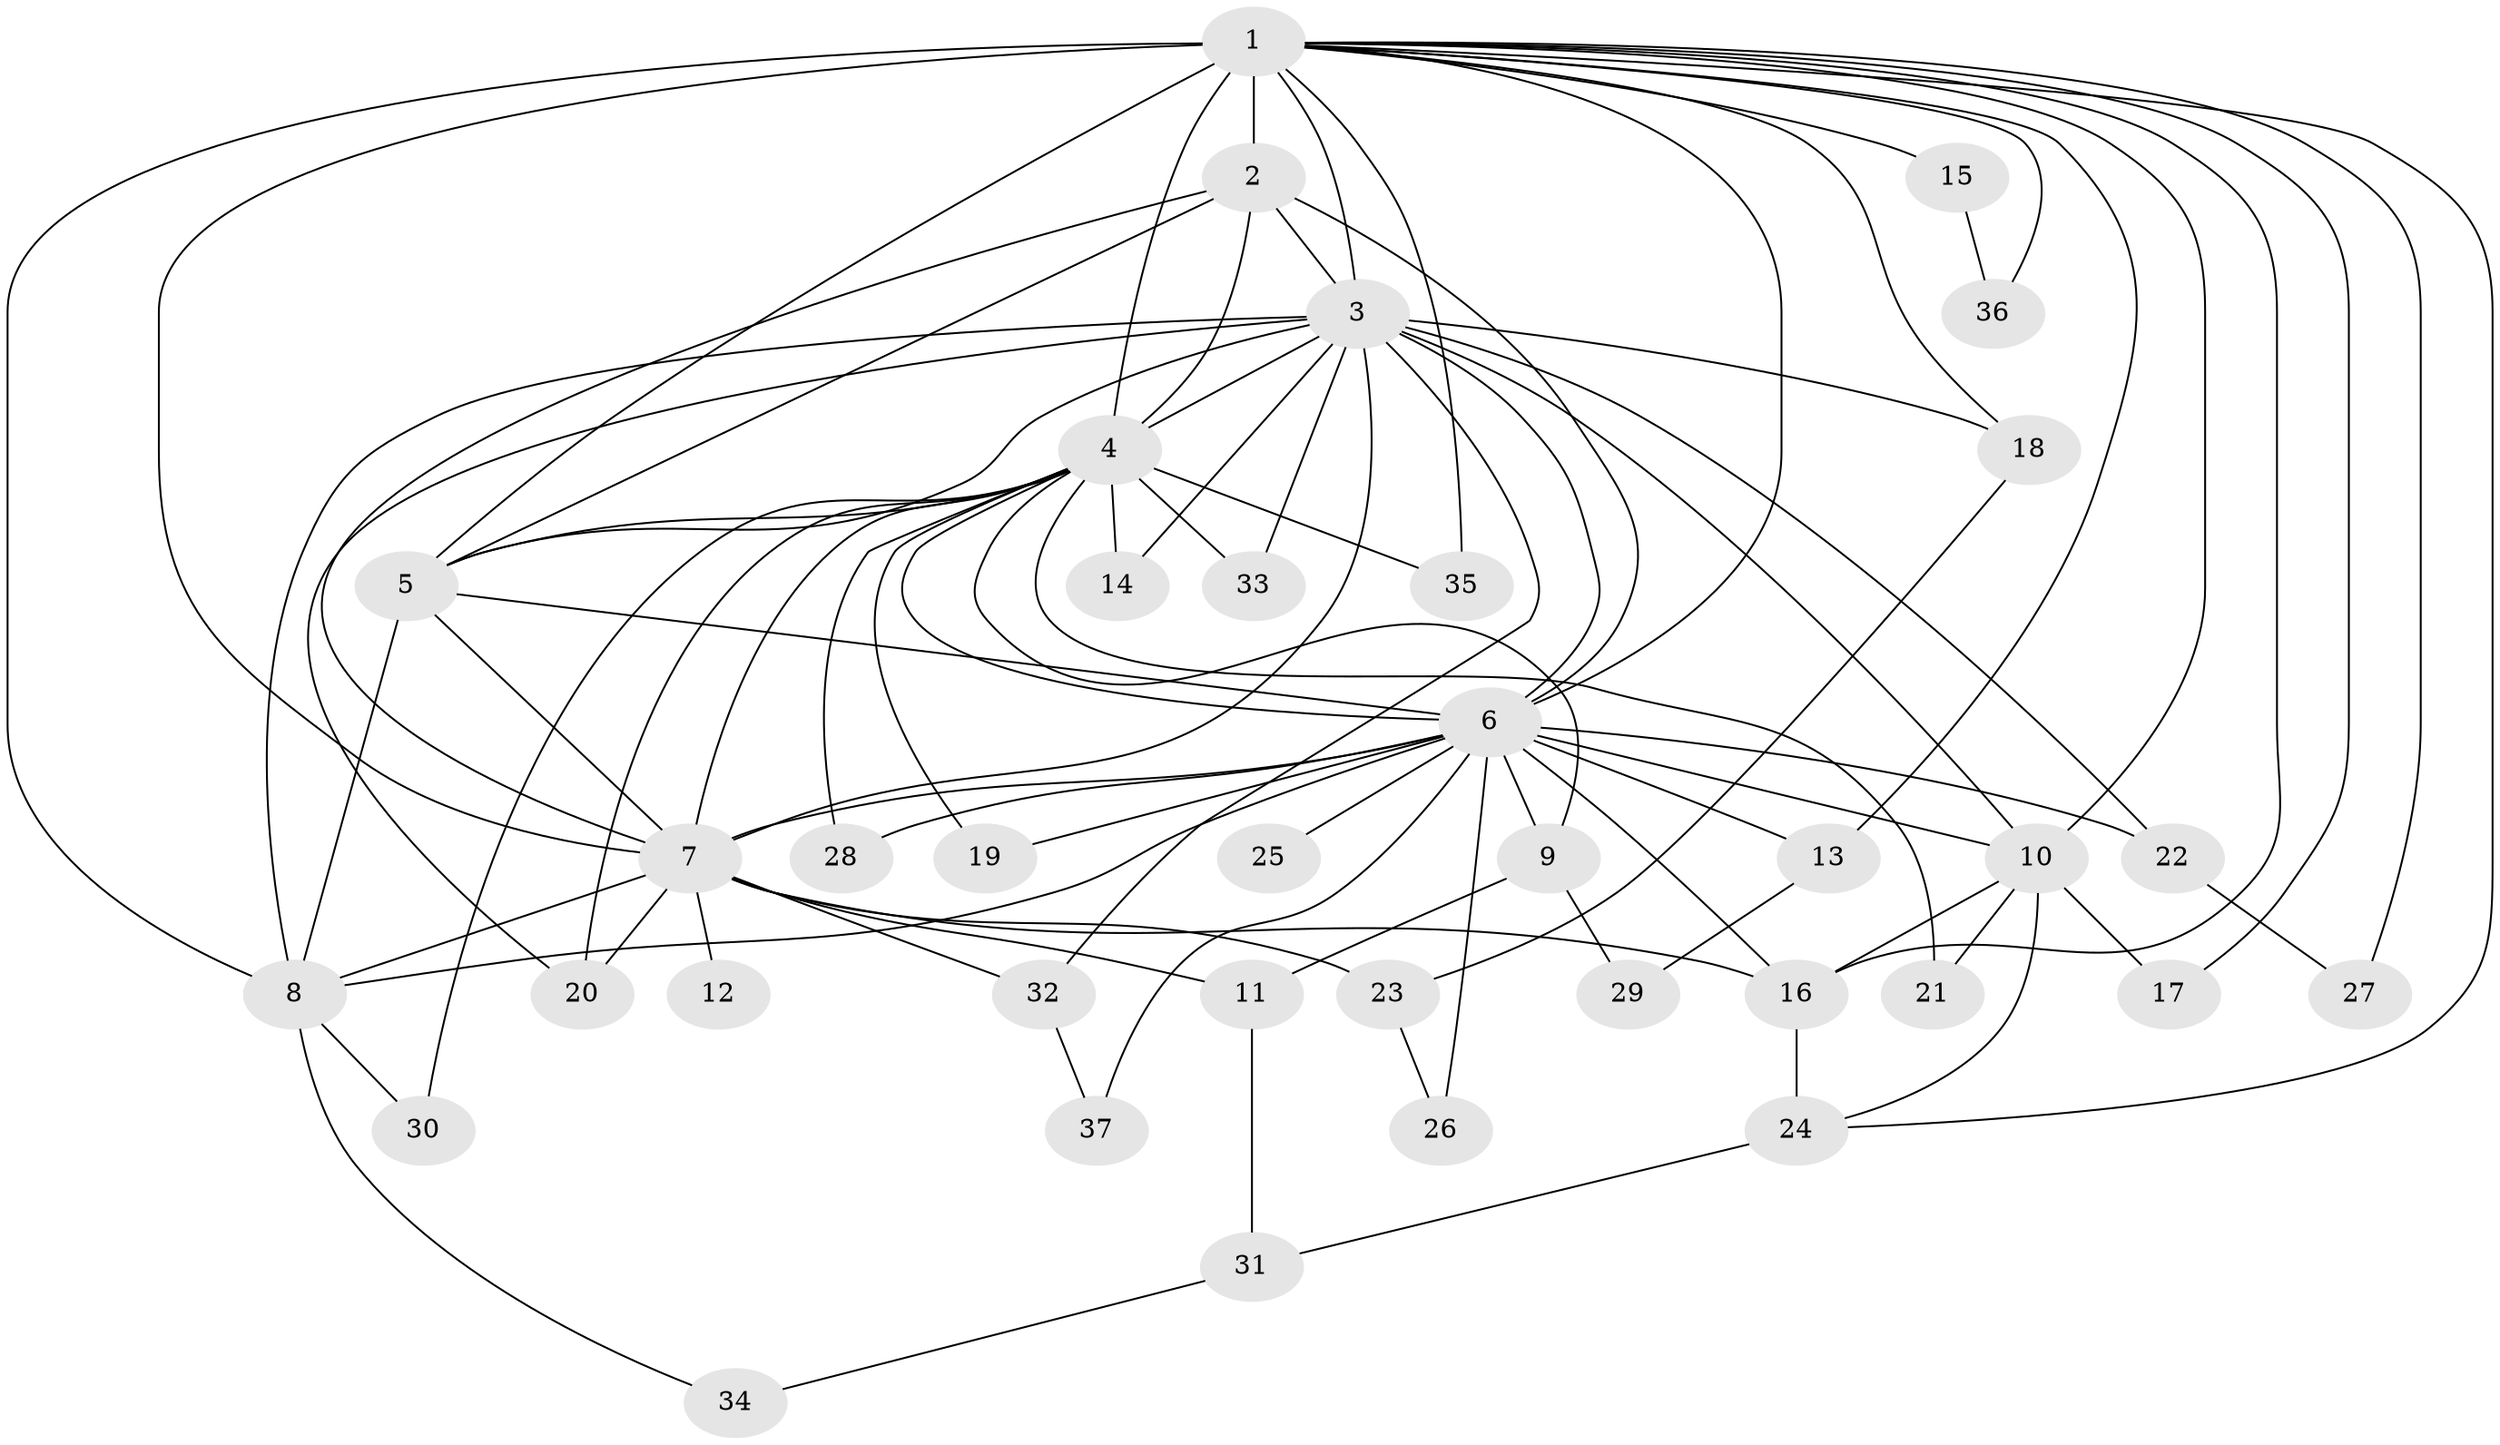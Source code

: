 // original degree distribution, {11: 0.0136986301369863, 25: 0.0136986301369863, 16: 0.0136986301369863, 22: 0.0136986301369863, 18: 0.0273972602739726, 17: 0.0273972602739726, 14: 0.0136986301369863, 21: 0.0136986301369863, 2: 0.4657534246575342, 3: 0.3150684931506849, 4: 0.0547945205479452, 5: 0.0273972602739726}
// Generated by graph-tools (version 1.1) at 2025/49/03/04/25 22:49:34]
// undirected, 37 vertices, 86 edges
graph export_dot {
  node [color=gray90,style=filled];
  1;
  2;
  3;
  4;
  5;
  6;
  7;
  8;
  9;
  10;
  11;
  12;
  13;
  14;
  15;
  16;
  17;
  18;
  19;
  20;
  21;
  22;
  23;
  24;
  25;
  26;
  27;
  28;
  29;
  30;
  31;
  32;
  33;
  34;
  35;
  36;
  37;
  1 -- 2 [weight=16.0];
  1 -- 3 [weight=7.0];
  1 -- 4 [weight=5.0];
  1 -- 5 [weight=3.0];
  1 -- 6 [weight=4.0];
  1 -- 7 [weight=4.0];
  1 -- 8 [weight=2.0];
  1 -- 10 [weight=2.0];
  1 -- 13 [weight=1.0];
  1 -- 15 [weight=2.0];
  1 -- 16 [weight=1.0];
  1 -- 17 [weight=1.0];
  1 -- 18 [weight=1.0];
  1 -- 24 [weight=1.0];
  1 -- 27 [weight=1.0];
  1 -- 35 [weight=1.0];
  1 -- 36 [weight=1.0];
  2 -- 3 [weight=3.0];
  2 -- 4 [weight=1.0];
  2 -- 5 [weight=1.0];
  2 -- 6 [weight=2.0];
  2 -- 7 [weight=1.0];
  3 -- 4 [weight=3.0];
  3 -- 5 [weight=2.0];
  3 -- 6 [weight=4.0];
  3 -- 7 [weight=2.0];
  3 -- 8 [weight=1.0];
  3 -- 10 [weight=1.0];
  3 -- 14 [weight=1.0];
  3 -- 18 [weight=1.0];
  3 -- 20 [weight=1.0];
  3 -- 22 [weight=1.0];
  3 -- 32 [weight=1.0];
  3 -- 33 [weight=1.0];
  4 -- 5 [weight=1.0];
  4 -- 6 [weight=2.0];
  4 -- 7 [weight=1.0];
  4 -- 9 [weight=1.0];
  4 -- 14 [weight=1.0];
  4 -- 19 [weight=1.0];
  4 -- 20 [weight=1.0];
  4 -- 21 [weight=1.0];
  4 -- 28 [weight=1.0];
  4 -- 30 [weight=1.0];
  4 -- 33 [weight=1.0];
  4 -- 35 [weight=1.0];
  5 -- 6 [weight=3.0];
  5 -- 7 [weight=1.0];
  5 -- 8 [weight=7.0];
  6 -- 7 [weight=3.0];
  6 -- 8 [weight=2.0];
  6 -- 9 [weight=1.0];
  6 -- 10 [weight=1.0];
  6 -- 13 [weight=1.0];
  6 -- 16 [weight=1.0];
  6 -- 19 [weight=1.0];
  6 -- 22 [weight=1.0];
  6 -- 25 [weight=2.0];
  6 -- 26 [weight=1.0];
  6 -- 28 [weight=1.0];
  6 -- 37 [weight=1.0];
  7 -- 8 [weight=2.0];
  7 -- 11 [weight=1.0];
  7 -- 12 [weight=1.0];
  7 -- 16 [weight=1.0];
  7 -- 20 [weight=1.0];
  7 -- 23 [weight=1.0];
  7 -- 32 [weight=1.0];
  8 -- 30 [weight=1.0];
  8 -- 34 [weight=1.0];
  9 -- 11 [weight=1.0];
  9 -- 29 [weight=1.0];
  10 -- 16 [weight=1.0];
  10 -- 17 [weight=1.0];
  10 -- 21 [weight=1.0];
  10 -- 24 [weight=1.0];
  11 -- 31 [weight=1.0];
  13 -- 29 [weight=1.0];
  15 -- 36 [weight=1.0];
  16 -- 24 [weight=2.0];
  18 -- 23 [weight=1.0];
  22 -- 27 [weight=1.0];
  23 -- 26 [weight=1.0];
  24 -- 31 [weight=1.0];
  31 -- 34 [weight=1.0];
  32 -- 37 [weight=1.0];
}

